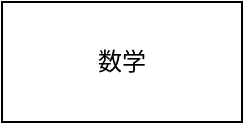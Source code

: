 <mxfile version="20.0.4" type="github">
  <diagram id="iwfEqsWom43S9cjcCyzs" name="Page-1">
    <mxGraphModel dx="1298" dy="760" grid="1" gridSize="10" guides="1" tooltips="1" connect="1" arrows="1" fold="1" page="1" pageScale="1" pageWidth="827" pageHeight="1169" math="0" shadow="0">
      <root>
        <mxCell id="0" />
        <mxCell id="1" parent="0" />
        <mxCell id="DHf0aTgH2rAv4yNCXsVN-1" value="数学" style="rounded=0;whiteSpace=wrap;html=1;" vertex="1" parent="1">
          <mxGeometry x="90" y="1000" width="120" height="60" as="geometry" />
        </mxCell>
      </root>
    </mxGraphModel>
  </diagram>
</mxfile>
